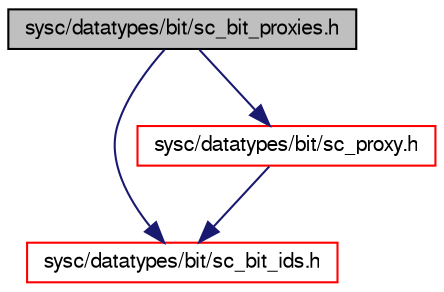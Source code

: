 digraph G
{
  edge [fontname="FreeSans",fontsize="10",labelfontname="FreeSans",labelfontsize="10"];
  node [fontname="FreeSans",fontsize="10",shape=record];
  Node1 [label="sysc/datatypes/bit/sc_bit_proxies.h",height=0.2,width=0.4,color="black", fillcolor="grey75", style="filled" fontcolor="black"];
  Node1 -> Node2 [color="midnightblue",fontsize="10",style="solid",fontname="FreeSans"];
  Node2 [label="sysc/datatypes/bit/sc_bit_ids.h",height=0.2,width=0.4,color="red", fillcolor="white", style="filled",URL="$a00297.html"];
  Node1 -> Node3 [color="midnightblue",fontsize="10",style="solid",fontname="FreeSans"];
  Node3 [label="sysc/datatypes/bit/sc_proxy.h",height=0.2,width=0.4,color="red", fillcolor="white", style="filled",URL="$a00304.html"];
  Node3 -> Node2 [color="midnightblue",fontsize="10",style="solid",fontname="FreeSans"];
}
